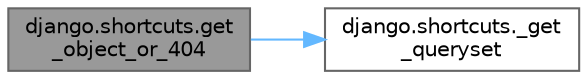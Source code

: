 digraph "django.shortcuts.get_object_or_404"
{
 // LATEX_PDF_SIZE
  bgcolor="transparent";
  edge [fontname=Helvetica,fontsize=10,labelfontname=Helvetica,labelfontsize=10];
  node [fontname=Helvetica,fontsize=10,shape=box,height=0.2,width=0.4];
  rankdir="LR";
  Node1 [id="Node000001",label="django.shortcuts.get\l_object_or_404",height=0.2,width=0.4,color="gray40", fillcolor="grey60", style="filled", fontcolor="black",tooltip=" "];
  Node1 -> Node2 [id="edge1_Node000001_Node000002",color="steelblue1",style="solid",tooltip=" "];
  Node2 [id="Node000002",label="django.shortcuts._get\l_queryset",height=0.2,width=0.4,color="grey40", fillcolor="white", style="filled",URL="$namespacedjango_1_1shortcuts.html#a831702cf1cdfab55605c39c6c5a1e0f9",tooltip=" "];
}
